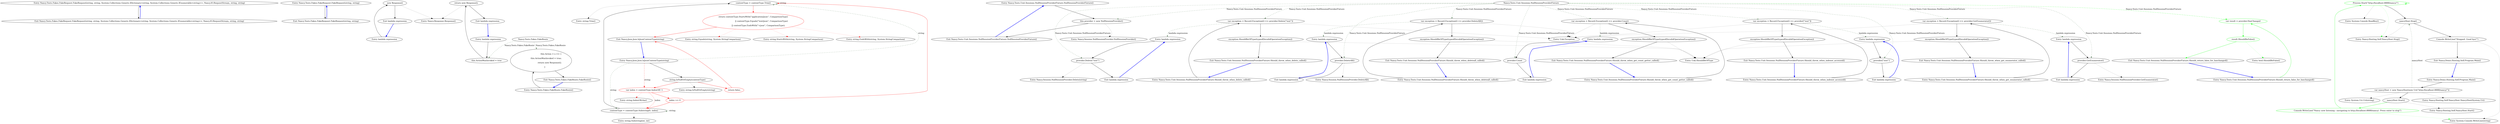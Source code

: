 digraph  {
m1_2 [label="Entry Nancy.Tests.Fakes.FakeRequest.FakeRequest(string, string, System.Collections.Generic.IDictionary<string, System.Collections.Generic.IEnumerable<string>>, Nancy.IO.RequestStream, string, string)", span="14-14", cluster="Nancy.Tests.Fakes.FakeRequest.FakeRequest(string, string, System.Collections.Generic.IDictionary<string, System.Collections.Generic.IEnumerable<string>>, Nancy.IO.RequestStream, string, string)", file="FakeRequest.cs"];
m1_3 [label="Exit Nancy.Tests.Fakes.FakeRequest.FakeRequest(string, string, System.Collections.Generic.IDictionary<string, System.Collections.Generic.IEnumerable<string>>, Nancy.IO.RequestStream, string, string)", span="14-14", cluster="Nancy.Tests.Fakes.FakeRequest.FakeRequest(string, string, System.Collections.Generic.IDictionary<string, System.Collections.Generic.IEnumerable<string>>, Nancy.IO.RequestStream, string, string)", file="FakeRequest.cs"];
m1_0 [label="Entry Nancy.Tests.Fakes.FakeRequest.FakeRequest(string, string)", span="9-9", cluster="Nancy.Tests.Fakes.FakeRequest.FakeRequest(string, string)", file="FakeRequest.cs"];
m1_1 [label="Exit Nancy.Tests.Fakes.FakeRequest.FakeRequest(string, string)", span="9-9", cluster="Nancy.Tests.Fakes.FakeRequest.FakeRequest(string, string)", file="FakeRequest.cs"];
m2_6 [label="Entry Nancy.Response.Response()", span="12-12", cluster="Nancy.Response.Response()", file="NancyBootStrapperBase.cs"];
m2_7 [label="Entry lambda expression", span="11-14", cluster="lambda expression", file="NancyBootStrapperBase.cs"];
m2_3 [label="Entry lambda expression", span="9-9", cluster="lambda expression", file="NancyBootStrapperBase.cs"];
m2_4 [label="new Response()", span="9-9", cluster="lambda expression", file="NancyBootStrapperBase.cs"];
m2_5 [label="Exit lambda expression", span="9-9", cluster="lambda expression", file="NancyBootStrapperBase.cs"];
m2_8 [label="this.ActionWasInvoked = true", span="12-12", cluster="lambda expression", file="NancyBootStrapperBase.cs"];
m2_9 [label="return new Response();", span="13-13", cluster="lambda expression", file="NancyBootStrapperBase.cs"];
m2_10 [label="Exit lambda expression", span="11-14", cluster="lambda expression", file="NancyBootStrapperBase.cs"];
m2_0 [label="Entry Nancy.Tests.Fakes.FakeRoute.FakeRoute()", span="8-8", cluster="Nancy.Tests.Fakes.FakeRoute.FakeRoute()", file="NancyBootStrapperBase.cs"];
m2_1 [label="this.Action = x => {\r\n                this.ActionWasInvoked = true;\r\n                return new Response();\r\n            }", span="11-14", cluster="Nancy.Tests.Fakes.FakeRoute.FakeRoute()", file="NancyBootStrapperBase.cs"];
m2_2 [label="Exit Nancy.Tests.Fakes.FakeRoute.FakeRoute()", span="8-8", cluster="Nancy.Tests.Fakes.FakeRoute.FakeRoute()", file="NancyBootStrapperBase.cs"];
m2_11 [label="Nancy.Tests.Fakes.FakeRoute", span="", file="NancyBootStrapperBase.cs"];
m3_12 [label="Entry string.Trim()", span="0-0", cluster="string.Trim()", file="NancyHost.cs"];
m3_9 [label="Entry string.IsNullOrEmpty(string)", span="0-0", cluster="string.IsNullOrEmpty(string)", file="NancyHost.cs"];
m3_10 [label="Entry string.IndexOf(char)", span="0-0", cluster="string.IndexOf(char)", file="NancyHost.cs"];
m3_15 [label="Entry string.EndsWith(string, System.StringComparison)", span="0-0", cluster="string.EndsWith(string, System.StringComparison)", file="NancyHost.cs"];
m3_14 [label="Entry string.Equals(string, System.StringComparison)", span="0-0", cluster="string.Equals(string, System.StringComparison)", file="NancyHost.cs"];
m3_0 [label="Entry Nancy.Json.Json.IsJsonContentType(string)", span="46-46", cluster="Nancy.Json.Json.IsJsonContentType(string)", file="NancyHost.cs"];
m3_1 [label="string.IsNullOrEmpty(contentType)", span="48-48", cluster="Nancy.Json.Json.IsJsonContentType(string)", file="NancyHost.cs"];
m3_3 [label="var index = contentType.IndexOf(';')", span="53-53", cluster="Nancy.Json.Json.IsJsonContentType(string)", color=red, community=0, file="NancyHost.cs"];
m3_5 [label="contentType = contentType.Substring(0, index)", span="57-57", cluster="Nancy.Json.Json.IsJsonContentType(string)", file="NancyHost.cs"];
m3_6 [label="contentType = contentType.Trim()", span="60-60", cluster="Nancy.Json.Json.IsJsonContentType(string)", file="NancyHost.cs"];
m3_2 [label="return false;", span="50-50", cluster="Nancy.Json.Json.IsJsonContentType(string)", color=red, community=0, file="NancyHost.cs"];
m3_4 [label="index >= 0", span="55-55", cluster="Nancy.Json.Json.IsJsonContentType(string)", color=red, community=0, file="NancyHost.cs"];
m3_7 [label="return contentType.StartsWith(''application/json'', ComparisonType)\r\n                || contentType.Equals(''text/json'', ComparisonType)\r\n                || contentType.EndsWith(''+json'', ComparisonType);", span="62-64", cluster="Nancy.Json.Json.IsJsonContentType(string)", color=red, community=0, file="NancyHost.cs"];
m3_8 [label="Exit Nancy.Json.Json.IsJsonContentType(string)", span="46-46", cluster="Nancy.Json.Json.IsJsonContentType(string)", file="NancyHost.cs"];
m3_11 [label="Entry string.Substring(int, int)", span="0-0", cluster="string.Substring(int, int)", file="NancyHost.cs"];
m3_13 [label="Entry string.StartsWith(string, System.StringComparison)", span="0-0", cluster="string.StartsWith(string, System.StringComparison)", file="NancyHost.cs"];
m4_0 [label="Entry Nancy.Tests.Unit.Sessions.NullSessionProviderFixture.NullSessionProviderFixture()", span="10-10", cluster="Nancy.Tests.Unit.Sessions.NullSessionProviderFixture.NullSessionProviderFixture()", file="NullSessionProviderFixture.cs"];
m4_1 [label="this.provider = new NullSessionProvider()", span="12-12", cluster="Nancy.Tests.Unit.Sessions.NullSessionProviderFixture.NullSessionProviderFixture()", file="NullSessionProviderFixture.cs"];
m4_2 [label="Exit Nancy.Tests.Unit.Sessions.NullSessionProviderFixture.NullSessionProviderFixture()", span="10-10", cluster="Nancy.Tests.Unit.Sessions.NullSessionProviderFixture.NullSessionProviderFixture()", file="NullSessionProviderFixture.cs"];
m4_4 [label="Entry Nancy.Tests.Unit.Sessions.NullSessionProviderFixture.Should_throw_when_get_enumerator_called()", span="16-16", cluster="Nancy.Tests.Unit.Sessions.NullSessionProviderFixture.Should_throw_when_get_enumerator_called()", file="NullSessionProviderFixture.cs"];
m4_5 [label="var exception = Record.Exception(() => provider.GetEnumerator())", span="18-18", cluster="Nancy.Tests.Unit.Sessions.NullSessionProviderFixture.Should_throw_when_get_enumerator_called()", file="NullSessionProviderFixture.cs"];
m4_6 [label="exception.ShouldBeOfType(typeof(InvalidOperationException))", span="20-20", cluster="Nancy.Tests.Unit.Sessions.NullSessionProviderFixture.Should_throw_when_get_enumerator_called()", file="NullSessionProviderFixture.cs"];
m4_7 [label="Exit Nancy.Tests.Unit.Sessions.NullSessionProviderFixture.Should_throw_when_get_enumerator_called()", span="16-16", cluster="Nancy.Tests.Unit.Sessions.NullSessionProviderFixture.Should_throw_when_get_enumerator_called()", file="NullSessionProviderFixture.cs"];
m4_8 [label="Entry Unk.Exception", span="", cluster="Unk.Exception", file="NullSessionProviderFixture.cs"];
m4_13 [label="Entry Nancy.Session.NullSessionProvider.GetEnumerator()", span="15-15", cluster="Nancy.Session.NullSessionProvider.GetEnumerator()", file="NullSessionProviderFixture.cs"];
m4_29 [label="Entry Nancy.Tests.Unit.Sessions.NullSessionProviderFixture.Should_throw_when_delete_called()", span="40-40", cluster="Nancy.Tests.Unit.Sessions.NullSessionProviderFixture.Should_throw_when_delete_called()", file="NullSessionProviderFixture.cs"];
m4_30 [label="var exception = Record.Exception(() => provider.Delete(''test''))", span="42-42", cluster="Nancy.Tests.Unit.Sessions.NullSessionProviderFixture.Should_throw_when_delete_called()", file="NullSessionProviderFixture.cs"];
m4_31 [label="exception.ShouldBeOfType(typeof(InvalidOperationException))", span="44-44", cluster="Nancy.Tests.Unit.Sessions.NullSessionProviderFixture.Should_throw_when_delete_called()", file="NullSessionProviderFixture.cs"];
m4_32 [label="Exit Nancy.Tests.Unit.Sessions.NullSessionProviderFixture.Should_throw_when_delete_called()", span="40-40", cluster="Nancy.Tests.Unit.Sessions.NullSessionProviderFixture.Should_throw_when_delete_called()", file="NullSessionProviderFixture.cs"];
m4_21 [label="Entry Nancy.Tests.Unit.Sessions.NullSessionProviderFixture.Should_throw_when_deleteall_called()", span="32-32", cluster="Nancy.Tests.Unit.Sessions.NullSessionProviderFixture.Should_throw_when_deleteall_called()", file="NullSessionProviderFixture.cs"];
m4_22 [label="var exception = Record.Exception(() => provider.DeleteAll())", span="34-34", cluster="Nancy.Tests.Unit.Sessions.NullSessionProviderFixture.Should_throw_when_deleteall_called()", file="NullSessionProviderFixture.cs"];
m4_23 [label="exception.ShouldBeOfType(typeof(InvalidOperationException))", span="36-36", cluster="Nancy.Tests.Unit.Sessions.NullSessionProviderFixture.Should_throw_when_deleteall_called()", file="NullSessionProviderFixture.cs"];
m4_24 [label="Exit Nancy.Tests.Unit.Sessions.NullSessionProviderFixture.Should_throw_when_deleteall_called()", span="32-32", cluster="Nancy.Tests.Unit.Sessions.NullSessionProviderFixture.Should_throw_when_deleteall_called()", file="NullSessionProviderFixture.cs"];
m4_3 [label="Entry Nancy.Session.NullSessionProvider.NullSessionProvider()", span="6-6", cluster="Nancy.Session.NullSessionProvider.NullSessionProvider()", file="NullSessionProviderFixture.cs"];
m4_28 [label="Entry Nancy.Session.NullSessionProvider.DeleteAll()", span="47-47", cluster="Nancy.Session.NullSessionProvider.DeleteAll()", file="NullSessionProviderFixture.cs"];
m4_44 [label="Entry Nancy.Tests.Unit.Sessions.NullSessionProviderFixture.Should_return_false_for_haschanged()", span="56-56", cluster="Nancy.Tests.Unit.Sessions.NullSessionProviderFixture.Should_return_false_for_haschanged()", file="NullSessionProviderFixture.cs"];
m4_45 [label="var result = provider.HasChanged", span="58-58", cluster="Nancy.Tests.Unit.Sessions.NullSessionProviderFixture.Should_return_false_for_haschanged()", color=green, community=0, file="NullSessionProviderFixture.cs"];
m4_46 [label="result.ShouldBeFalse()", span="60-60", cluster="Nancy.Tests.Unit.Sessions.NullSessionProviderFixture.Should_return_false_for_haschanged()", color=green, community=0, file="NullSessionProviderFixture.cs"];
m4_47 [label="Exit Nancy.Tests.Unit.Sessions.NullSessionProviderFixture.Should_return_false_for_haschanged()", span="56-56", cluster="Nancy.Tests.Unit.Sessions.NullSessionProviderFixture.Should_return_false_for_haschanged()", file="NullSessionProviderFixture.cs"];
m4_48 [label="Entry bool.ShouldBeFalse()", span="75-75", cluster="bool.ShouldBeFalse()", file="NullSessionProviderFixture.cs"];
m4_14 [label="Entry Nancy.Tests.Unit.Sessions.NullSessionProviderFixture.Should_throw_when_get_count_getter_called()", span="24-24", cluster="Nancy.Tests.Unit.Sessions.NullSessionProviderFixture.Should_throw_when_get_count_getter_called()", file="NullSessionProviderFixture.cs"];
m4_15 [label="var exception = Record.Exception(() => provider.Count)", span="26-26", cluster="Nancy.Tests.Unit.Sessions.NullSessionProviderFixture.Should_throw_when_get_count_getter_called()", file="NullSessionProviderFixture.cs"];
m4_16 [label="exception.ShouldBeOfType(typeof(InvalidOperationException))", span="28-28", cluster="Nancy.Tests.Unit.Sessions.NullSessionProviderFixture.Should_throw_when_get_count_getter_called()", file="NullSessionProviderFixture.cs"];
m4_17 [label="Exit Nancy.Tests.Unit.Sessions.NullSessionProviderFixture.Should_throw_when_get_count_getter_called()", span="24-24", cluster="Nancy.Tests.Unit.Sessions.NullSessionProviderFixture.Should_throw_when_get_count_getter_called()", file="NullSessionProviderFixture.cs"];
m4_9 [label="Entry Unk.ShouldBeOfType", span="", cluster="Unk.ShouldBeOfType", file="NullSessionProviderFixture.cs"];
m4_37 [label="Entry Nancy.Tests.Unit.Sessions.NullSessionProviderFixture.Should_throw_when_indexer_accessed()", span="48-48", cluster="Nancy.Tests.Unit.Sessions.NullSessionProviderFixture.Should_throw_when_indexer_accessed()", file="NullSessionProviderFixture.cs"];
m4_38 [label="var exception = Record.Exception(() => provider[''test''])", span="50-50", cluster="Nancy.Tests.Unit.Sessions.NullSessionProviderFixture.Should_throw_when_indexer_accessed()", file="NullSessionProviderFixture.cs"];
m4_39 [label="exception.ShouldBeOfType(typeof(InvalidOperationException))", span="52-52", cluster="Nancy.Tests.Unit.Sessions.NullSessionProviderFixture.Should_throw_when_indexer_accessed()", file="NullSessionProviderFixture.cs"];
m4_40 [label="Exit Nancy.Tests.Unit.Sessions.NullSessionProviderFixture.Should_throw_when_indexer_accessed()", span="48-48", cluster="Nancy.Tests.Unit.Sessions.NullSessionProviderFixture.Should_throw_when_indexer_accessed()", file="NullSessionProviderFixture.cs"];
m4_41 [label="Entry lambda expression", span="50-50", cluster="lambda expression", file="NullSessionProviderFixture.cs"];
m4_11 [label="provider.GetEnumerator()", span="18-18", cluster="lambda expression", file="NullSessionProviderFixture.cs"];
m4_19 [label="provider.Count", span="26-26", cluster="lambda expression", file="NullSessionProviderFixture.cs"];
m4_26 [label="provider.DeleteAll()", span="34-34", cluster="lambda expression", file="NullSessionProviderFixture.cs"];
m4_34 [label="provider.Delete(''test'')", span="42-42", cluster="lambda expression", file="NullSessionProviderFixture.cs"];
m4_42 [label="provider[''test'']", span="50-50", cluster="lambda expression", file="NullSessionProviderFixture.cs"];
m4_10 [label="Entry lambda expression", span="18-18", cluster="lambda expression", file="NullSessionProviderFixture.cs"];
m4_12 [label="Exit lambda expression", span="18-18", cluster="lambda expression", file="NullSessionProviderFixture.cs"];
m4_18 [label="Entry lambda expression", span="26-26", cluster="lambda expression", file="NullSessionProviderFixture.cs"];
m4_20 [label="Exit lambda expression", span="26-26", cluster="lambda expression", file="NullSessionProviderFixture.cs"];
m4_25 [label="Entry lambda expression", span="34-34", cluster="lambda expression", file="NullSessionProviderFixture.cs"];
m4_27 [label="Exit lambda expression", span="34-34", cluster="lambda expression", file="NullSessionProviderFixture.cs"];
m4_33 [label="Entry lambda expression", span="42-42", cluster="lambda expression", file="NullSessionProviderFixture.cs"];
m4_35 [label="Exit lambda expression", span="42-42", cluster="lambda expression", file="NullSessionProviderFixture.cs"];
m4_43 [label="Exit lambda expression", span="50-50", cluster="lambda expression", file="NullSessionProviderFixture.cs"];
m4_36 [label="Entry Nancy.Session.NullSessionProvider.Delete(string)", span="55-55", cluster="Nancy.Session.NullSessionProvider.Delete(string)", file="NullSessionProviderFixture.cs"];
m4_49 [label="Nancy.Tests.Unit.Sessions.NullSessionProviderFixture", span="", file="NullSessionProviderFixture.cs"];
m5_12 [label="Entry System.Console.ReadKey()", span="0-0", cluster="System.Console.ReadKey()", file="Program.cs"];
m5_9 [label="Entry System.Uri.Uri(string)", span="0-0", cluster="System.Uri.Uri(string)", file="Program.cs"];
m5_13 [label="Entry Nancy.Hosting.Self.NancyHost.Stop()", span="53-53", cluster="Nancy.Hosting.Self.NancyHost.Stop()", file="Program.cs"];
m5_0 [label="Entry Nancy.Demo.Hosting.Self.Program.Main()", span="7-7", cluster="Nancy.Demo.Hosting.Self.Program.Main()", file="Program.cs"];
m5_1 [label="var nancyHost = new NancyHost(new Uri(''http://localhost:8888/nancy/''))", span="9-9", cluster="Nancy.Demo.Hosting.Self.Program.Main()", file="Program.cs"];
m5_2 [label="nancyHost.Start()", span="10-10", cluster="Nancy.Demo.Hosting.Self.Program.Main()", file="Program.cs"];
m5_5 [label="nancyHost.Stop()", span="15-15", cluster="Nancy.Demo.Hosting.Self.Program.Main()", file="Program.cs"];
m5_3 [label="Console.WriteLine(''Nancy now listening - navigating to http://localhost:8888/nancy/. Press enter to stop'')", span="14-14", cluster="Nancy.Demo.Hosting.Self.Program.Main()", color=green, community=0, file="Program.cs"];
m5_4 [label="Process.Start(''http://localhost:8888/nancy/'')", span="15-15", cluster="Nancy.Demo.Hosting.Self.Program.Main()", file="Program.cs", color=green, community=0];
m5_6 [label="Console.WriteLine(''Stopped. Good bye!'')", span="17-17", cluster="Nancy.Demo.Hosting.Self.Program.Main()", file="Program.cs"];
m5_7 [label="Exit Nancy.Demo.Hosting.Self.Program.Main()", span="7-7", cluster="Nancy.Demo.Hosting.Self.Program.Main()", file="Program.cs"];
m5_11 [label="Entry System.Console.WriteLine(string)", span="0-0", cluster="System.Console.WriteLine(string)", file="Program.cs"];
m5_10 [label="Entry Nancy.Hosting.Self.NancyHost.Start()", span="44-44", cluster="Nancy.Hosting.Self.NancyHost.Start()", file="Program.cs"];
m5_8 [label="Entry Nancy.Hosting.Self.NancyHost.NancyHost(System.Uri)", span="29-29", cluster="Nancy.Hosting.Self.NancyHost.NancyHost(System.Uri)", file="Program.cs"];
m1_2 -> m1_3  [key=0, style=solid];
m1_3 -> m1_2  [key=0, style=bold, color=blue];
m1_0 -> m1_1  [key=0, style=solid];
m1_1 -> m1_0  [key=0, style=bold, color=blue];
m2_7 -> m2_8  [key=0, style=solid];
m2_3 -> m2_4  [key=0, style=solid];
m2_4 -> m2_5  [key=0, style=solid];
m2_4 -> m2_6  [key=2, style=dotted];
m2_5 -> m2_3  [key=0, style=bold, color=blue];
m2_8 -> m2_9  [key=0, style=solid];
m2_9 -> m2_10  [key=0, style=solid];
m2_9 -> m2_6  [key=2, style=dotted];
m2_10 -> m2_7  [key=0, style=bold, color=blue];
m2_0 -> m2_1  [key=0, style=solid];
m2_1 -> m2_2  [key=0, style=solid];
m2_2 -> m2_0  [key=0, style=bold, color=blue];
m2_11 -> m2_1  [key=1, style=dashed, color=darkseagreen4, label="Nancy.Tests.Fakes.FakeRoute"];
m2_11 -> m2_8  [key=1, style=dashed, color=darkseagreen4, label="Nancy.Tests.Fakes.FakeRoute"];
m3_0 -> m3_1  [key=0, style=solid];
m3_0 -> m3_3  [key=1, style=dashed, color=red, label=string];
m3_0 -> m3_5  [key=1, style=dashed, color=darkseagreen4, label=string];
m3_0 -> m3_6  [key=1, style=dashed, color=darkseagreen4, label=string];
m3_1 -> m3_2  [key=0, style=solid, color=red];
m3_1 -> m3_3  [key=0, style=solid, color=red];
m3_1 -> m3_9  [key=2, style=dotted];
m3_3 -> m3_4  [key=0, style=solid, color=red];
m3_3 -> m3_10  [key=2, style=dotted, color=red];
m3_3 -> m3_5  [key=1, style=dashed, color=red, label=index];
m3_5 -> m3_6  [key=0, style=solid];
m3_5 -> m3_11  [key=2, style=dotted];
m3_5 -> m3_5  [key=1, style=dashed, color=darkseagreen4, label=string];
m3_6 -> m3_7  [key=0, style=solid, color=red];
m3_6 -> m3_12  [key=2, style=dotted];
m3_6 -> m3_6  [key=1, style=dashed, color=darkseagreen4, label=string];
m3_2 -> m3_8  [key=0, style=solid, color=red];
m3_4 -> m3_5  [key=0, style=solid, color=red];
m3_4 -> m3_6  [key=0, style=solid, color=red];
m3_7 -> m3_8  [key=0, style=solid, color=red];
m3_7 -> m3_13  [key=2, style=dotted, color=red];
m3_7 -> m3_14  [key=2, style=dotted, color=red];
m3_7 -> m3_15  [key=2, style=dotted, color=red];
m3_8 -> m3_0  [key=0, style=bold, color=blue];
m4_0 -> m4_1  [key=0, style=solid];
m4_1 -> m4_2  [key=0, style=solid];
m4_1 -> m4_3  [key=2, style=dotted];
m4_2 -> m4_0  [key=0, style=bold, color=blue];
m4_4 -> m4_5  [key=0, style=solid];
m4_5 -> m4_6  [key=0, style=solid];
m4_5 -> m4_8  [key=2, style=dotted];
m4_5 -> m4_10  [key=1, style=dashed, color=darkseagreen4, label="lambda expression"];
m4_6 -> m4_7  [key=0, style=solid];
m4_6 -> m4_9  [key=2, style=dotted];
m4_7 -> m4_4  [key=0, style=bold, color=blue];
m4_29 -> m4_30  [key=0, style=solid];
m4_30 -> m4_31  [key=0, style=solid];
m4_30 -> m4_8  [key=2, style=dotted];
m4_30 -> m4_33  [key=1, style=dashed, color=darkseagreen4, label="lambda expression"];
m4_31 -> m4_32  [key=0, style=solid];
m4_31 -> m4_9  [key=2, style=dotted];
m4_32 -> m4_29  [key=0, style=bold, color=blue];
m4_21 -> m4_22  [key=0, style=solid];
m4_22 -> m4_23  [key=0, style=solid];
m4_22 -> m4_8  [key=2, style=dotted];
m4_22 -> m4_25  [key=1, style=dashed, color=darkseagreen4, label="lambda expression"];
m4_23 -> m4_24  [key=0, style=solid];
m4_23 -> m4_9  [key=2, style=dotted];
m4_24 -> m4_21  [key=0, style=bold, color=blue];
m4_44 -> m4_45  [key=0, style=solid, color=green];
m4_45 -> m4_46  [key=0, style=solid, color=green];
m4_46 -> m4_47  [key=0, style=solid, color=green];
m4_46 -> m4_48  [key=2, style=dotted, color=green];
m4_47 -> m4_44  [key=0, style=bold, color=blue];
m4_14 -> m4_15  [key=0, style=solid];
m4_15 -> m4_16  [key=0, style=solid];
m4_15 -> m4_8  [key=2, style=dotted];
m4_15 -> m4_18  [key=1, style=dashed, color=darkseagreen4, label="lambda expression"];
m4_16 -> m4_17  [key=0, style=solid];
m4_16 -> m4_9  [key=2, style=dotted];
m4_17 -> m4_14  [key=0, style=bold, color=blue];
m4_37 -> m4_38  [key=0, style=solid];
m4_38 -> m4_39  [key=0, style=solid];
m4_38 -> m4_8  [key=2, style=dotted];
m4_38 -> m4_41  [key=1, style=dashed, color=darkseagreen4, label="lambda expression"];
m4_39 -> m4_40  [key=0, style=solid];
m4_39 -> m4_9  [key=2, style=dotted];
m4_40 -> m4_37  [key=0, style=bold, color=blue];
m4_41 -> m4_42  [key=0, style=solid];
m4_11 -> m4_12  [key=0, style=solid];
m4_11 -> m4_13  [key=2, style=dotted];
m4_19 -> m4_20  [key=0, style=solid];
m4_26 -> m4_27  [key=0, style=solid];
m4_26 -> m4_28  [key=2, style=dotted];
m4_34 -> m4_35  [key=0, style=solid];
m4_34 -> m4_36  [key=2, style=dotted];
m4_42 -> m4_43  [key=0, style=solid];
m4_10 -> m4_11  [key=0, style=solid];
m4_12 -> m4_10  [key=0, style=bold, color=blue];
m4_18 -> m4_19  [key=0, style=solid];
m4_20 -> m4_18  [key=0, style=bold, color=blue];
m4_25 -> m4_26  [key=0, style=solid];
m4_27 -> m4_25  [key=0, style=bold, color=blue];
m4_33 -> m4_34  [key=0, style=solid];
m4_35 -> m4_33  [key=0, style=bold, color=blue];
m4_43 -> m4_41  [key=0, style=bold, color=blue];
m4_49 -> m4_45  [key=1, style=dashed, color=green, label="Nancy.Tests.Unit.Sessions.NullSessionProviderFixture"];
m4_49 -> m4_1  [key=1, style=dashed, color=darkseagreen4, label="Nancy.Tests.Unit.Sessions.NullSessionProviderFixture"];
m4_49 -> m4_5  [key=1, style=dashed, color=darkseagreen4, label="Nancy.Tests.Unit.Sessions.NullSessionProviderFixture"];
m4_49 -> m4_11  [key=1, style=dashed, color=darkseagreen4, label="Nancy.Tests.Unit.Sessions.NullSessionProviderFixture"];
m4_49 -> m4_15  [key=1, style=dashed, color=darkseagreen4, label="Nancy.Tests.Unit.Sessions.NullSessionProviderFixture"];
m4_49 -> m4_19  [key=1, style=dashed, color=darkseagreen4, label="Nancy.Tests.Unit.Sessions.NullSessionProviderFixture"];
m4_49 -> m4_22  [key=1, style=dashed, color=darkseagreen4, label="Nancy.Tests.Unit.Sessions.NullSessionProviderFixture"];
m4_49 -> m4_26  [key=1, style=dashed, color=darkseagreen4, label="Nancy.Tests.Unit.Sessions.NullSessionProviderFixture"];
m4_49 -> m4_30  [key=1, style=dashed, color=darkseagreen4, label="Nancy.Tests.Unit.Sessions.NullSessionProviderFixture"];
m4_49 -> m4_34  [key=1, style=dashed, color=darkseagreen4, label="Nancy.Tests.Unit.Sessions.NullSessionProviderFixture"];
m4_49 -> m4_38  [key=1, style=dashed, color=darkseagreen4, label="Nancy.Tests.Unit.Sessions.NullSessionProviderFixture"];
m4_49 -> m4_42  [key=1, style=dashed, color=darkseagreen4, label="Nancy.Tests.Unit.Sessions.NullSessionProviderFixture"];
m5_0 -> m5_1  [key=0, style=solid];
m5_1 -> m5_2  [key=0, style=solid];
m5_1 -> m5_8  [key=2, style=dotted];
m5_1 -> m5_9  [key=2, style=dotted];
m5_1 -> m5_5  [key=1, style=dashed, color=darkseagreen4, label=nancyHost];
m5_2 -> m5_3  [key=0, style=solid, color=green];
m5_2 -> m5_10  [key=2, style=dotted];
m5_5 -> m5_6  [key=0, style=solid];
m5_5 -> m5_13  [key=2, style=dotted];
m5_3 -> m5_4  [key=0, style=solid, color=green];
m5_3 -> m5_11  [key=2, style=dotted, color=green];
m5_4 -> m5_5  [key=0, style=solid];
m5_4 -> m5_12  [key=2, style=dotted];
m5_4 -> m5_4  [key=0, style=solid, color=green];
m5_4 -> m5_13  [key=2, style=dotted, color=green];
m5_6 -> m5_7  [key=0, style=solid];
m5_6 -> m5_11  [key=2, style=dotted];
m5_7 -> m5_0  [key=0, style=bold, color=blue];
}
